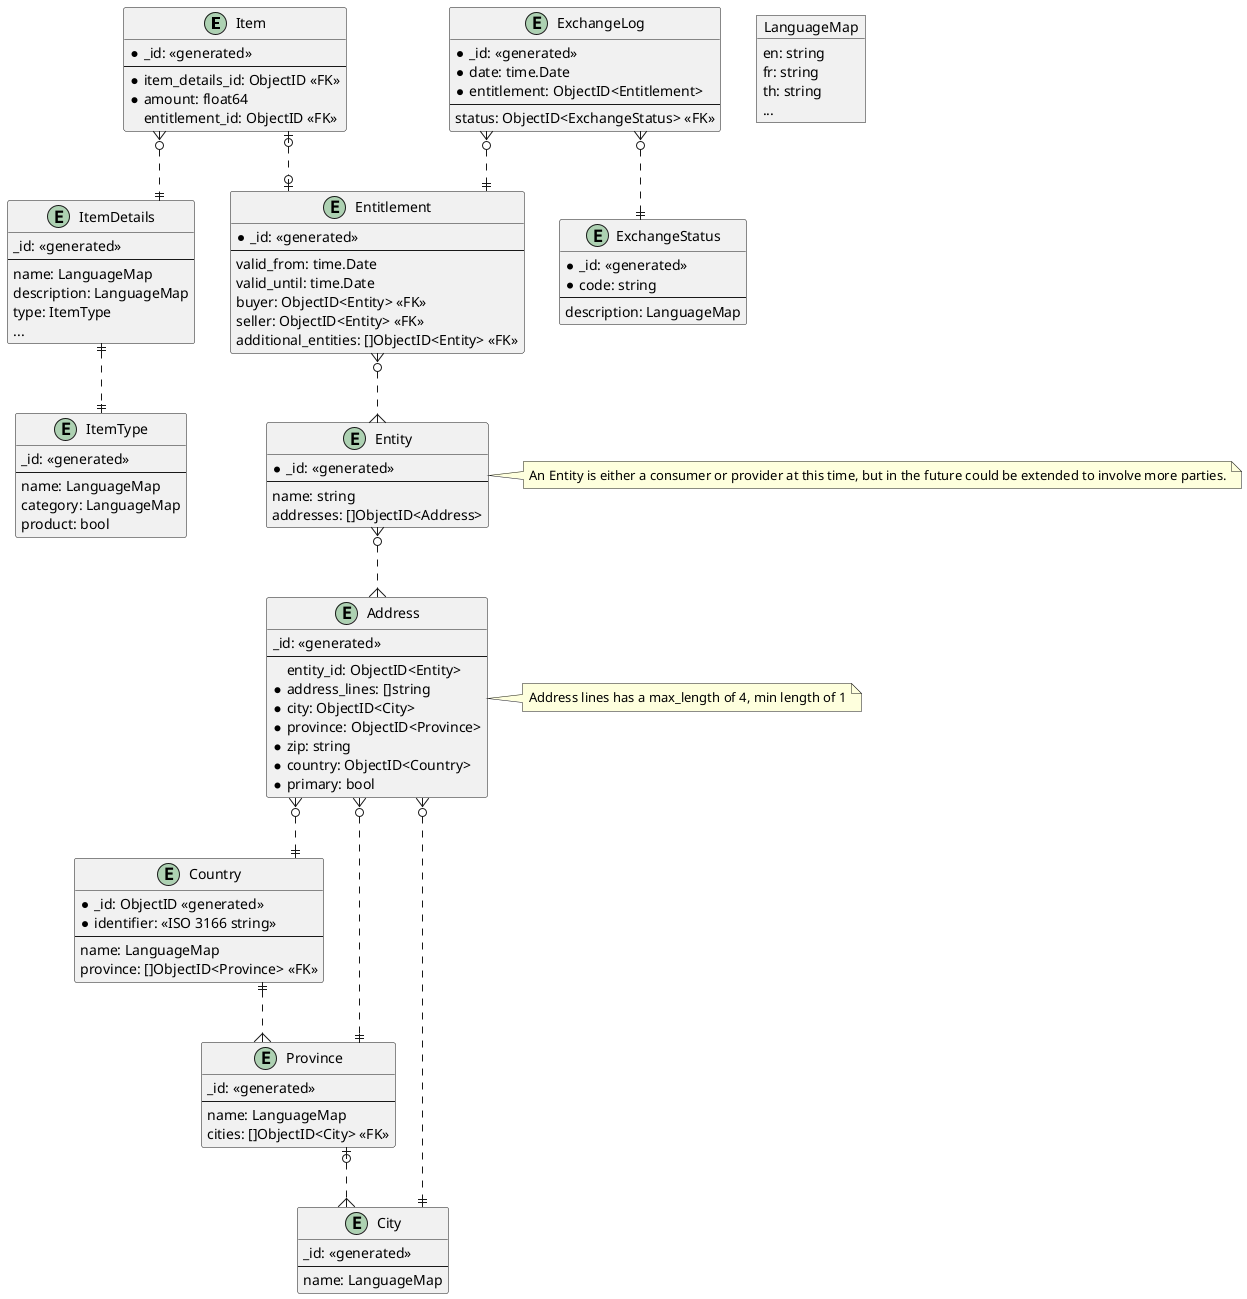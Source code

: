 @startuml ERD
skinparam linetype ortho

entity "Item" as item {
  *_id: <<generated>>
  --
  *item_details_id: ObjectID <<FK>>
  *amount: float64
  entitlement_id: ObjectID <<FK>>
}

entity "ItemDetails" as item_details {
  _id: <<generated>>
  --
  name: LanguageMap
  description: LanguageMap
  type: ItemType
  ...
}

entity "ItemType" as item_type {
  _id: <<generated>>
  --
  name: LanguageMap
  category: LanguageMap
  product: bool
}

object "LanguageMap" as language_map {
  en: string
  fr: string
  th: string
  ...
}


entity "Country" as country {
  * _id: ObjectID <<generated>>
  * identifier: <<ISO 3166 string>>
  --
  name: LanguageMap
  province: []ObjectID<Province> <<FK>>
}

entity "Province" as province {
  _id: <<generated>>
  --
  name: LanguageMap
  cities: []ObjectID<City> <<FK>>
}

entity "City" as city {
  _id: <<generated>>
  --
  name: LanguageMap
}

entity "Address" as address {
  _id: <<generated>>
  --
  entity_id: ObjectID<Entity>
  *address_lines: []string
  *city: ObjectID<City> 
  *province: ObjectID<Province>
  *zip: string
  *country: ObjectID<Country>
  *primary: bool
}

note right of address
  Address lines has a max_length of 4, min length of 1
end note

entity "Entity" as entity {
  *_id: <<generated>>
  --
  name: string
  addresses: []ObjectID<Address>
}

note right of entity
  An Entity is either a consumer or provider at this time, but in the future could be extended to involve more parties.
end note


entity "Entitlement" as entitlement {
  *_id: <<generated>>
  --
  valid_from: time.Date
  valid_until: time.Date
  buyer: ObjectID<Entity> <<FK>>
  seller: ObjectID<Entity> <<FK>>
  additional_entities: []ObjectID<Entity> <<FK>>
}
  

entity "ExchangeLog" as exchange_log {
  *_id: <<generated>>
  *date: time.Date
  *entitlement: ObjectID<Entitlement>
  --
  status: ObjectID<ExchangeStatus> <<FK>>
}

entity "ExchangeStatus" as exchange_status {
  *_id: <<generated>>
  *code: string
  --
  description: LanguageMap
}

item }o..|| item_details
item_details ||..||item_type
item |o..o| entitlement
entitlement }o..{ entity
exchange_log }o..|| entitlement 
exchange_log }o..|| exchange_status
address }o..|| country
address }o..|| province
address }o..|| city
country ||..{ province
province |o..{ city
entity }o..{ address
@enduml